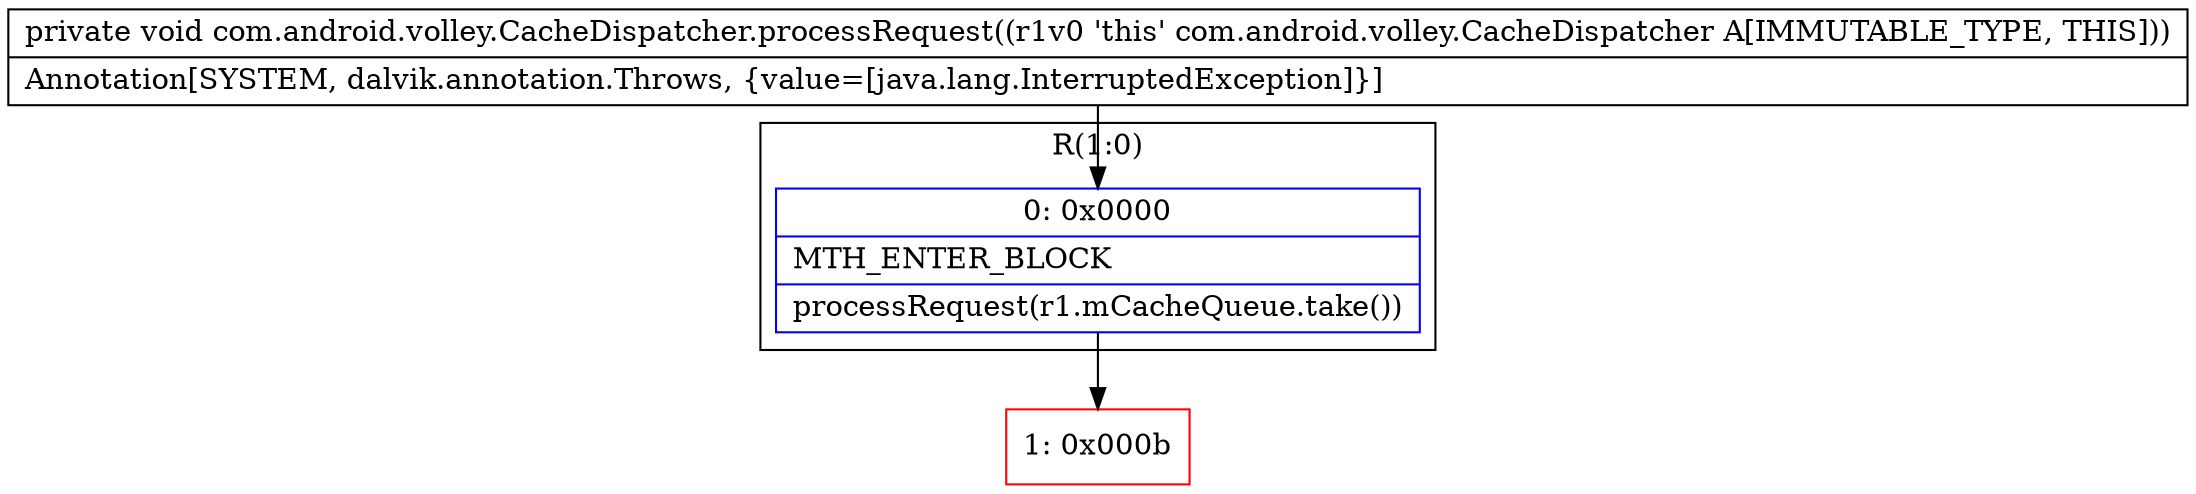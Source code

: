 digraph "CFG forcom.android.volley.CacheDispatcher.processRequest()V" {
subgraph cluster_Region_1934832172 {
label = "R(1:0)";
node [shape=record,color=blue];
Node_0 [shape=record,label="{0\:\ 0x0000|MTH_ENTER_BLOCK\l|processRequest(r1.mCacheQueue.take())\l}"];
}
Node_1 [shape=record,color=red,label="{1\:\ 0x000b}"];
MethodNode[shape=record,label="{private void com.android.volley.CacheDispatcher.processRequest((r1v0 'this' com.android.volley.CacheDispatcher A[IMMUTABLE_TYPE, THIS]))  | Annotation[SYSTEM, dalvik.annotation.Throws, \{value=[java.lang.InterruptedException]\}]\l}"];
MethodNode -> Node_0;
Node_0 -> Node_1;
}

